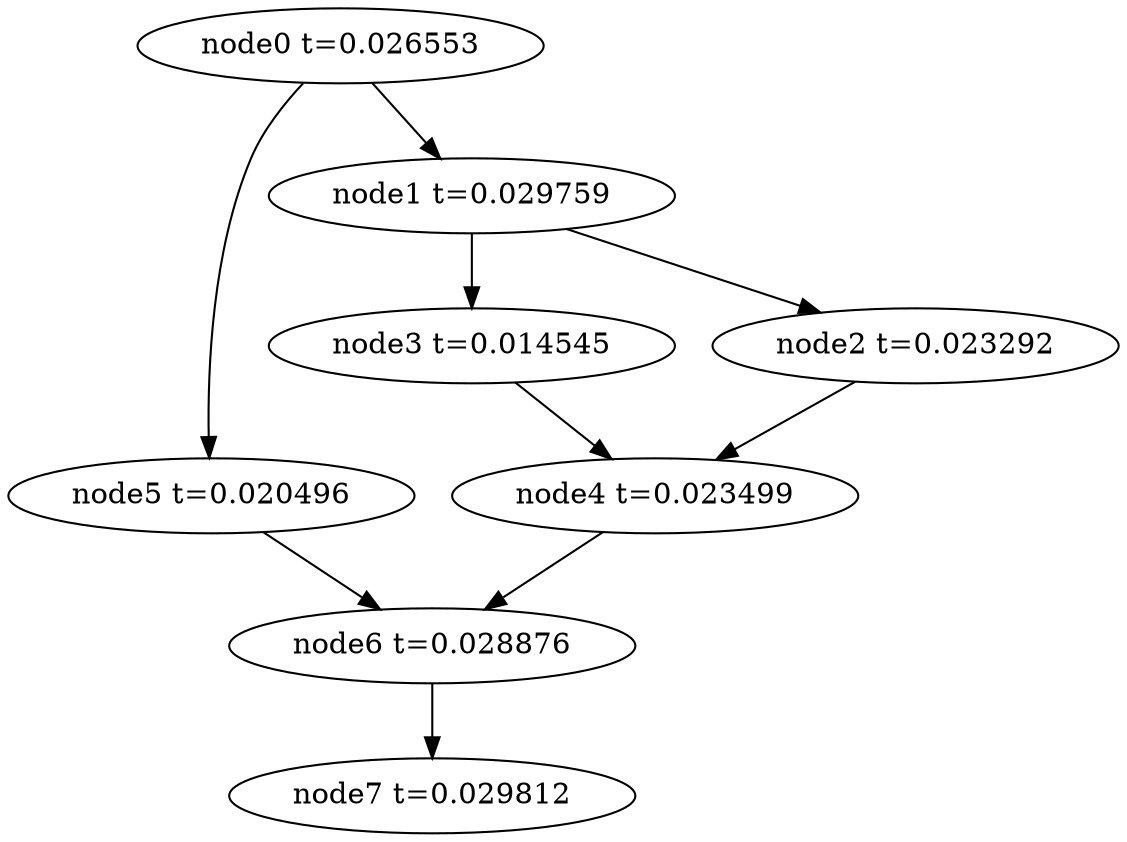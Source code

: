 digraph g{
	node7[label="node7 t=0.029812"]
	node6 -> node7
	node6[label="node6 t=0.028876"];
	node5 -> node6
	node5[label="node5 t=0.020496"];
	node4 -> node6
	node4[label="node4 t=0.023499"];
	node3 -> node4
	node3[label="node3 t=0.014545"];
	node2 -> node4
	node2[label="node2 t=0.023292"];
	node1 -> node3
	node1 -> node2
	node1[label="node1 t=0.029759"];
	node0 -> node5
	node0 -> node1
	node0[label="node0 t=0.026553"];
}
